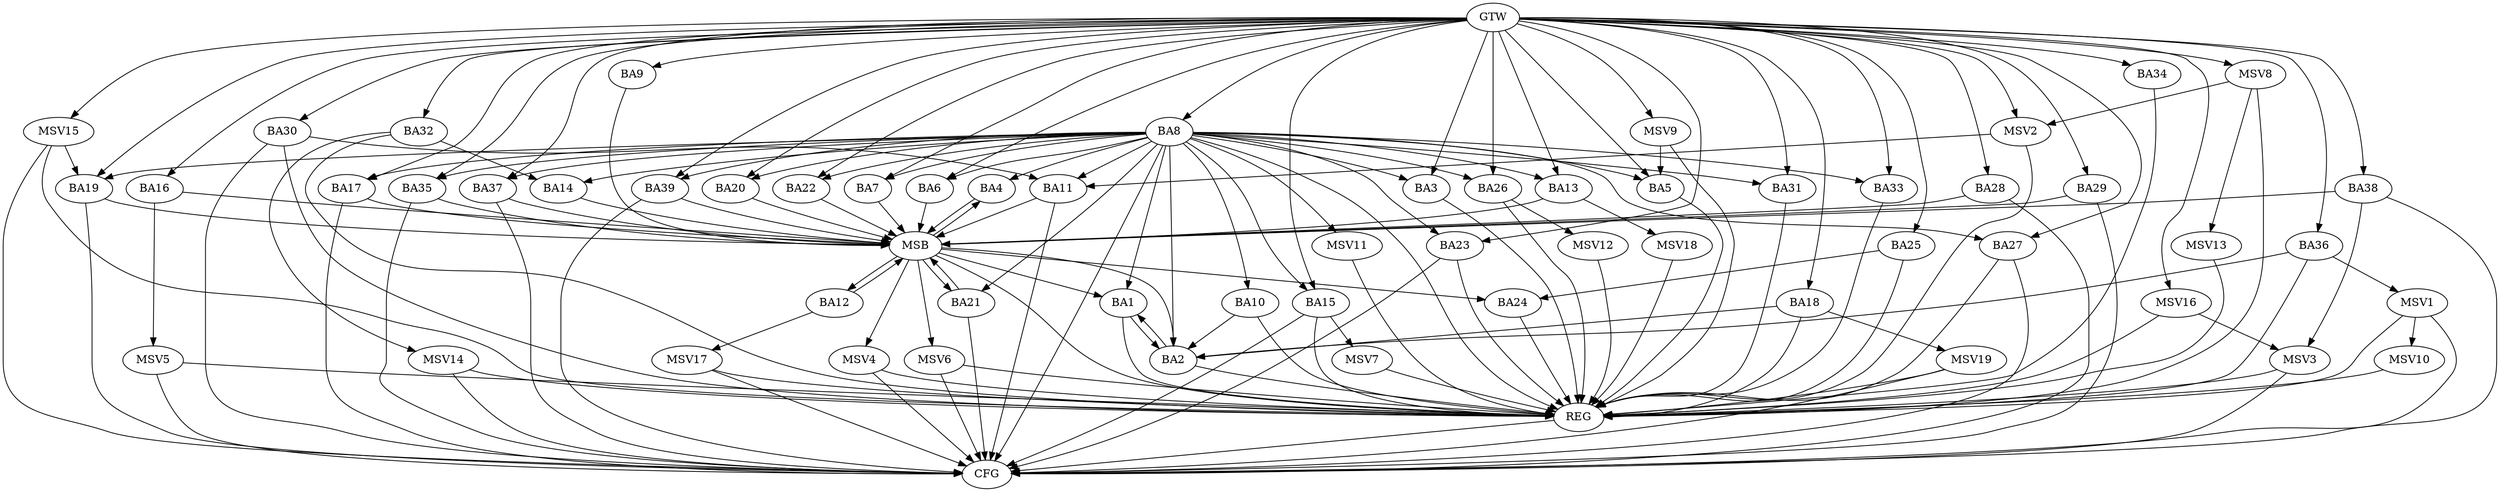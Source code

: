 strict digraph G {
  BA1 [ label="BA1" ];
  BA2 [ label="BA2" ];
  BA3 [ label="BA3" ];
  BA4 [ label="BA4" ];
  BA5 [ label="BA5" ];
  BA6 [ label="BA6" ];
  BA7 [ label="BA7" ];
  BA8 [ label="BA8" ];
  BA9 [ label="BA9" ];
  BA10 [ label="BA10" ];
  BA11 [ label="BA11" ];
  BA12 [ label="BA12" ];
  BA13 [ label="BA13" ];
  BA14 [ label="BA14" ];
  BA15 [ label="BA15" ];
  BA16 [ label="BA16" ];
  BA17 [ label="BA17" ];
  BA18 [ label="BA18" ];
  BA19 [ label="BA19" ];
  BA20 [ label="BA20" ];
  BA21 [ label="BA21" ];
  BA22 [ label="BA22" ];
  BA23 [ label="BA23" ];
  BA24 [ label="BA24" ];
  BA25 [ label="BA25" ];
  BA26 [ label="BA26" ];
  BA27 [ label="BA27" ];
  BA28 [ label="BA28" ];
  BA29 [ label="BA29" ];
  BA30 [ label="BA30" ];
  BA31 [ label="BA31" ];
  BA32 [ label="BA32" ];
  BA33 [ label="BA33" ];
  BA34 [ label="BA34" ];
  BA35 [ label="BA35" ];
  BA36 [ label="BA36" ];
  BA37 [ label="BA37" ];
  BA38 [ label="BA38" ];
  BA39 [ label="BA39" ];
  GTW [ label="GTW" ];
  REG [ label="REG" ];
  MSB [ label="MSB" ];
  CFG [ label="CFG" ];
  MSV1 [ label="MSV1" ];
  MSV2 [ label="MSV2" ];
  MSV3 [ label="MSV3" ];
  MSV4 [ label="MSV4" ];
  MSV5 [ label="MSV5" ];
  MSV6 [ label="MSV6" ];
  MSV7 [ label="MSV7" ];
  MSV8 [ label="MSV8" ];
  MSV9 [ label="MSV9" ];
  MSV10 [ label="MSV10" ];
  MSV11 [ label="MSV11" ];
  MSV12 [ label="MSV12" ];
  MSV13 [ label="MSV13" ];
  MSV14 [ label="MSV14" ];
  MSV15 [ label="MSV15" ];
  MSV16 [ label="MSV16" ];
  MSV17 [ label="MSV17" ];
  MSV18 [ label="MSV18" ];
  MSV19 [ label="MSV19" ];
  BA1 -> BA2;
  BA2 -> BA1;
  BA8 -> BA2;
  BA10 -> BA2;
  BA18 -> BA2;
  BA25 -> BA24;
  BA30 -> BA11;
  BA32 -> BA14;
  BA36 -> BA2;
  GTW -> BA3;
  GTW -> BA5;
  GTW -> BA6;
  GTW -> BA7;
  GTW -> BA8;
  GTW -> BA9;
  GTW -> BA13;
  GTW -> BA15;
  GTW -> BA16;
  GTW -> BA17;
  GTW -> BA18;
  GTW -> BA19;
  GTW -> BA20;
  GTW -> BA22;
  GTW -> BA23;
  GTW -> BA25;
  GTW -> BA26;
  GTW -> BA27;
  GTW -> BA28;
  GTW -> BA29;
  GTW -> BA30;
  GTW -> BA31;
  GTW -> BA32;
  GTW -> BA33;
  GTW -> BA34;
  GTW -> BA35;
  GTW -> BA36;
  GTW -> BA37;
  GTW -> BA38;
  GTW -> BA39;
  BA1 -> REG;
  BA2 -> REG;
  BA3 -> REG;
  BA5 -> REG;
  BA8 -> REG;
  BA10 -> REG;
  BA15 -> REG;
  BA18 -> REG;
  BA23 -> REG;
  BA24 -> REG;
  BA25 -> REG;
  BA26 -> REG;
  BA27 -> REG;
  BA30 -> REG;
  BA31 -> REG;
  BA32 -> REG;
  BA33 -> REG;
  BA34 -> REG;
  BA36 -> REG;
  BA4 -> MSB;
  MSB -> BA1;
  MSB -> REG;
  BA6 -> MSB;
  MSB -> BA2;
  BA7 -> MSB;
  BA9 -> MSB;
  MSB -> BA4;
  BA11 -> MSB;
  BA12 -> MSB;
  BA13 -> MSB;
  BA14 -> MSB;
  BA16 -> MSB;
  BA17 -> MSB;
  BA19 -> MSB;
  MSB -> BA12;
  BA20 -> MSB;
  BA21 -> MSB;
  BA22 -> MSB;
  BA28 -> MSB;
  BA29 -> MSB;
  MSB -> BA24;
  BA35 -> MSB;
  BA37 -> MSB;
  BA38 -> MSB;
  BA39 -> MSB;
  MSB -> BA21;
  BA38 -> CFG;
  BA35 -> CFG;
  BA23 -> CFG;
  BA15 -> CFG;
  BA30 -> CFG;
  BA8 -> CFG;
  BA21 -> CFG;
  BA27 -> CFG;
  BA39 -> CFG;
  BA28 -> CFG;
  BA29 -> CFG;
  BA17 -> CFG;
  BA37 -> CFG;
  BA11 -> CFG;
  BA19 -> CFG;
  REG -> CFG;
  BA8 -> BA11;
  BA8 -> BA15;
  BA8 -> BA26;
  BA8 -> BA13;
  BA8 -> BA39;
  BA8 -> BA6;
  BA8 -> BA21;
  BA8 -> BA23;
  BA8 -> BA20;
  BA8 -> BA4;
  BA8 -> BA33;
  BA8 -> BA22;
  BA8 -> BA1;
  BA8 -> BA27;
  BA8 -> BA3;
  BA8 -> BA19;
  BA8 -> BA7;
  BA8 -> BA14;
  BA8 -> BA31;
  BA8 -> BA35;
  BA8 -> BA37;
  BA8 -> BA5;
  BA8 -> BA17;
  BA8 -> BA10;
  BA36 -> MSV1;
  MSV1 -> REG;
  MSV1 -> CFG;
  MSV2 -> BA11;
  GTW -> MSV2;
  MSV2 -> REG;
  BA38 -> MSV3;
  MSV3 -> REG;
  MSV3 -> CFG;
  MSB -> MSV4;
  MSV4 -> REG;
  MSV4 -> CFG;
  BA16 -> MSV5;
  MSV5 -> REG;
  MSV5 -> CFG;
  MSB -> MSV6;
  MSV6 -> REG;
  MSV6 -> CFG;
  BA15 -> MSV7;
  MSV7 -> REG;
  MSV8 -> MSV2;
  GTW -> MSV8;
  MSV8 -> REG;
  MSV9 -> BA5;
  GTW -> MSV9;
  MSV9 -> REG;
  MSV1 -> MSV10;
  MSV10 -> REG;
  BA8 -> MSV11;
  MSV11 -> REG;
  BA26 -> MSV12;
  MSV12 -> REG;
  MSV8 -> MSV13;
  MSV13 -> REG;
  BA32 -> MSV14;
  MSV14 -> REG;
  MSV14 -> CFG;
  MSV15 -> BA19;
  GTW -> MSV15;
  MSV15 -> REG;
  MSV15 -> CFG;
  MSV16 -> MSV3;
  GTW -> MSV16;
  MSV16 -> REG;
  BA12 -> MSV17;
  MSV17 -> REG;
  MSV17 -> CFG;
  BA13 -> MSV18;
  MSV18 -> REG;
  BA18 -> MSV19;
  MSV19 -> REG;
  MSV19 -> CFG;
}
